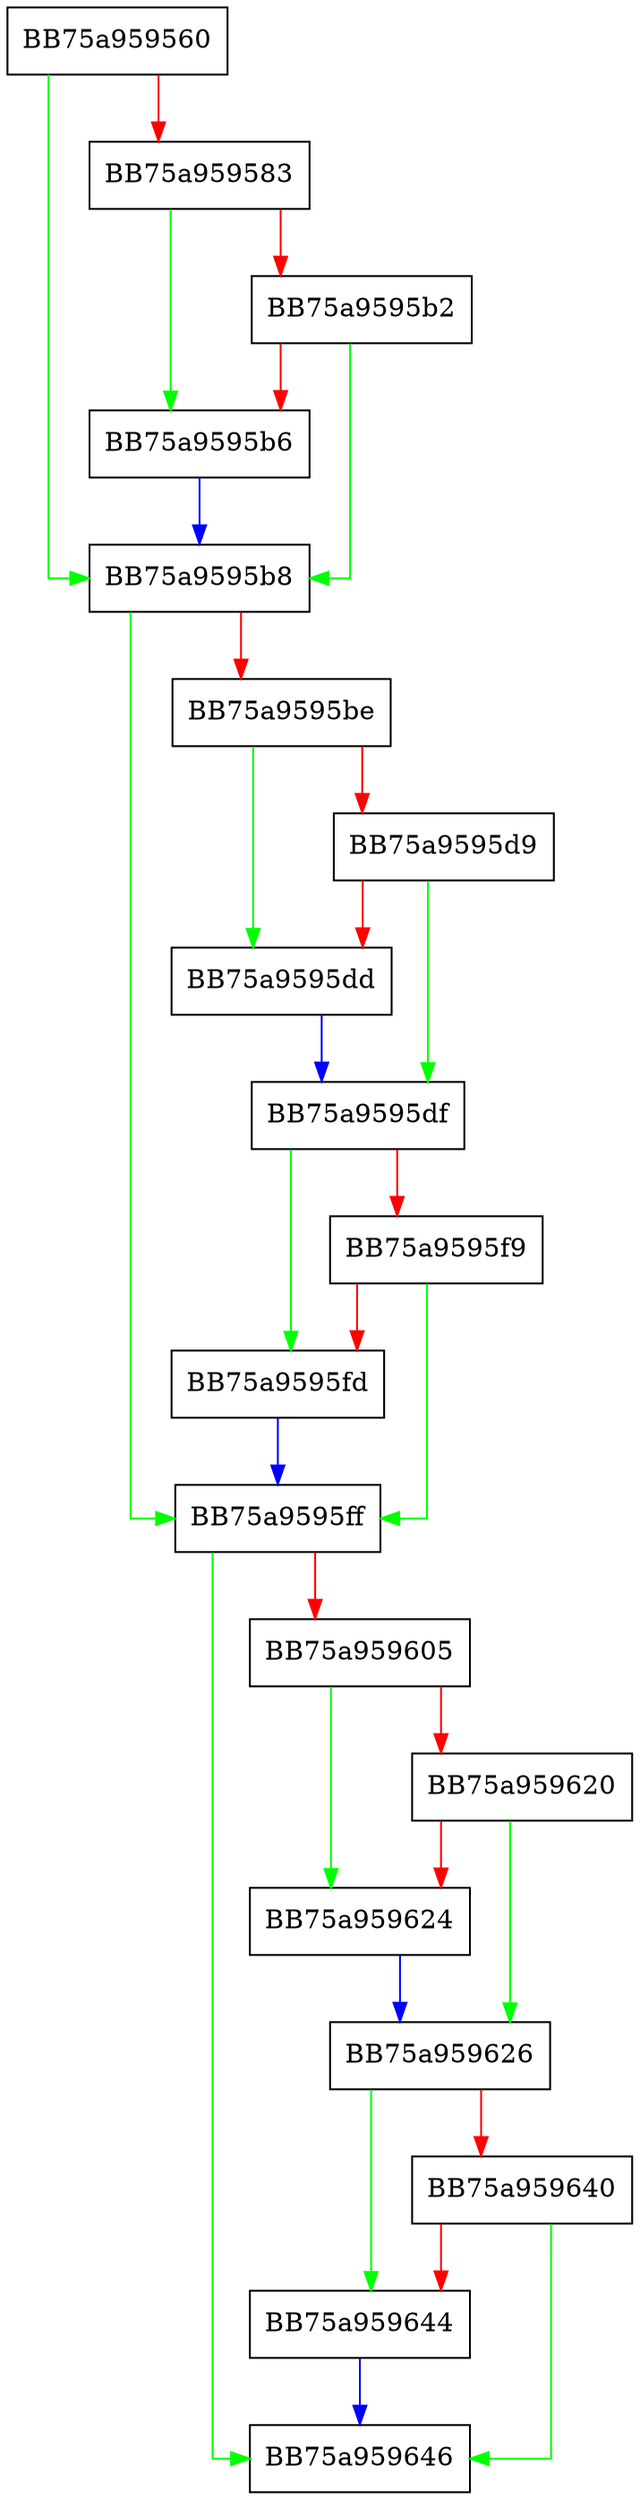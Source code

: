 digraph _is_train_config_ok {
  node [shape="box"];
  graph [splines=ortho];
  BB75a959560 -> BB75a9595b8 [color="green"];
  BB75a959560 -> BB75a959583 [color="red"];
  BB75a959583 -> BB75a9595b6 [color="green"];
  BB75a959583 -> BB75a9595b2 [color="red"];
  BB75a9595b2 -> BB75a9595b8 [color="green"];
  BB75a9595b2 -> BB75a9595b6 [color="red"];
  BB75a9595b6 -> BB75a9595b8 [color="blue"];
  BB75a9595b8 -> BB75a9595ff [color="green"];
  BB75a9595b8 -> BB75a9595be [color="red"];
  BB75a9595be -> BB75a9595dd [color="green"];
  BB75a9595be -> BB75a9595d9 [color="red"];
  BB75a9595d9 -> BB75a9595df [color="green"];
  BB75a9595d9 -> BB75a9595dd [color="red"];
  BB75a9595dd -> BB75a9595df [color="blue"];
  BB75a9595df -> BB75a9595fd [color="green"];
  BB75a9595df -> BB75a9595f9 [color="red"];
  BB75a9595f9 -> BB75a9595ff [color="green"];
  BB75a9595f9 -> BB75a9595fd [color="red"];
  BB75a9595fd -> BB75a9595ff [color="blue"];
  BB75a9595ff -> BB75a959646 [color="green"];
  BB75a9595ff -> BB75a959605 [color="red"];
  BB75a959605 -> BB75a959624 [color="green"];
  BB75a959605 -> BB75a959620 [color="red"];
  BB75a959620 -> BB75a959626 [color="green"];
  BB75a959620 -> BB75a959624 [color="red"];
  BB75a959624 -> BB75a959626 [color="blue"];
  BB75a959626 -> BB75a959644 [color="green"];
  BB75a959626 -> BB75a959640 [color="red"];
  BB75a959640 -> BB75a959646 [color="green"];
  BB75a959640 -> BB75a959644 [color="red"];
  BB75a959644 -> BB75a959646 [color="blue"];
}